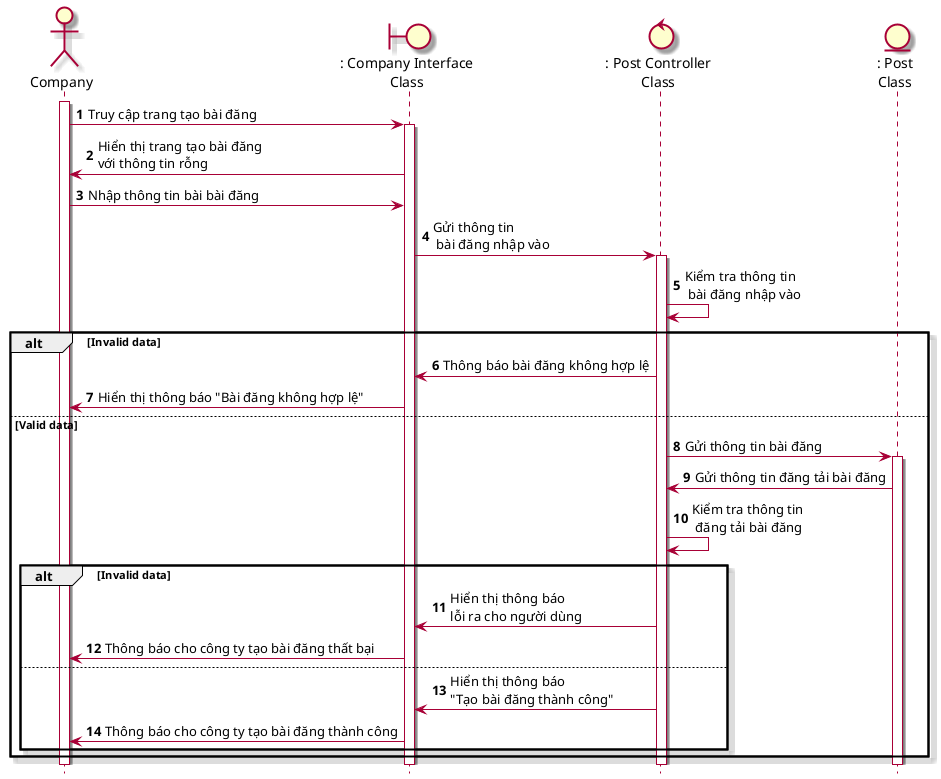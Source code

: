 @startuml seqTaoBaiDang
skin rose
hide footbox
actor company as "Company"
boundary companyInterface as ": Company Interface\nClass"
control postController as ": Post Controller\nClass"
entity Post as ": Post\nClass"

autonumber
company++
company -> companyInterface++: Truy cập trang tạo bài đăng
companyInterface -> company: Hiển thị trang tạo bài đăng\nvới thông tin rỗng
company -> companyInterface: Nhập thông tin bài bài đăng
companyInterface -> postController++: Gửi thông tin\n bài đăng nhập vào
postController -> postController: Kiểm tra thông tin\n bài đăng nhập vào
alt Invalid data
    postController-> companyInterface: Thông báo bài đăng không hợp lệ   
    companyInterface-> company: Hiển thị thông báo "Bài đăng không hợp lệ"   
else Valid data
    postController-> Post++: Gửi thông tin bài đăng
    Post -> postController: Gửi thông tin đăng tải bài đăng
    postController->postController: Kiểm tra thông tin\n đăng tải bài đăng
    alt Invalid data
        postController -> companyInterface: Hiển thị thông báo\nlỗi ra cho người dùng
        companyInterface->company: Thông báo cho công ty tạo bài đăng thất bại

    else
        postController->companyInterface: Hiển thị thông báo\n"Tạo bài đăng thành công"
        companyInterface->company: Thông báo cho công ty tạo bài đăng thành công
    end
end
@enduml